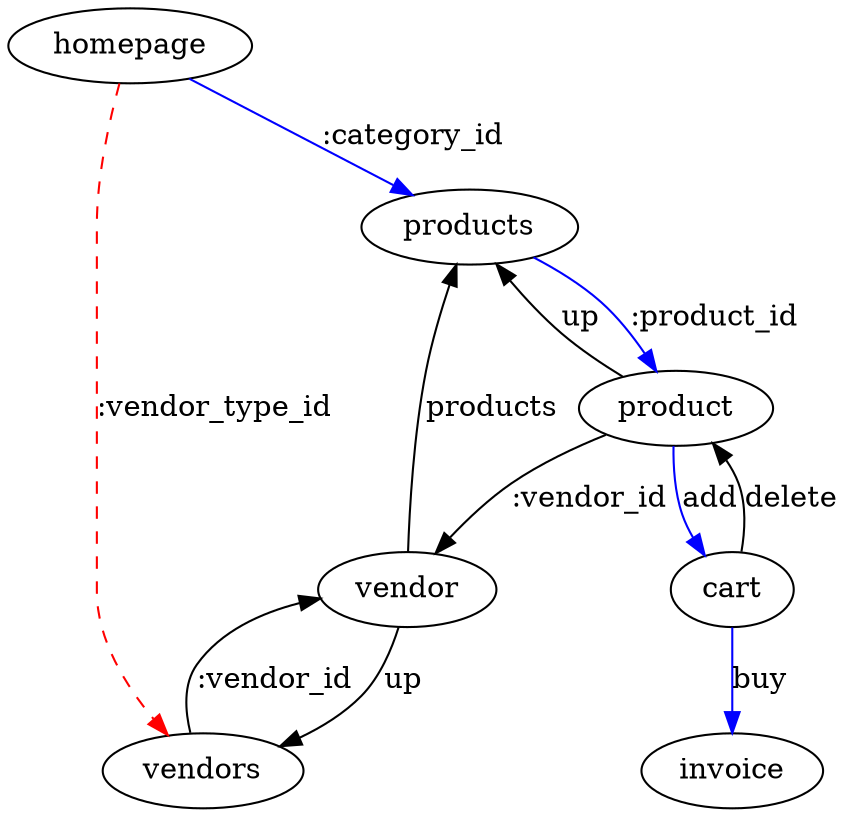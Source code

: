digraph {
  homepage -> products [label=":category_id" color=blue]
  homepage -> vendors [color=red label=":vendor_type_id" style=dashed]
  vendor -> vendors [label="up"]
  vendors -> vendor [label=":vendor_id"]
  product -> products [label="up"]
  products -> product [label=":product_id" color=blue]
  product -> cart [label="add" color=blue]
  cart -> product [label="delete"]
  cart -> invoice [label="buy" color=blue]
  product -> vendor [label=":vendor_id"]
  vendor -> products [label="products"]
}
